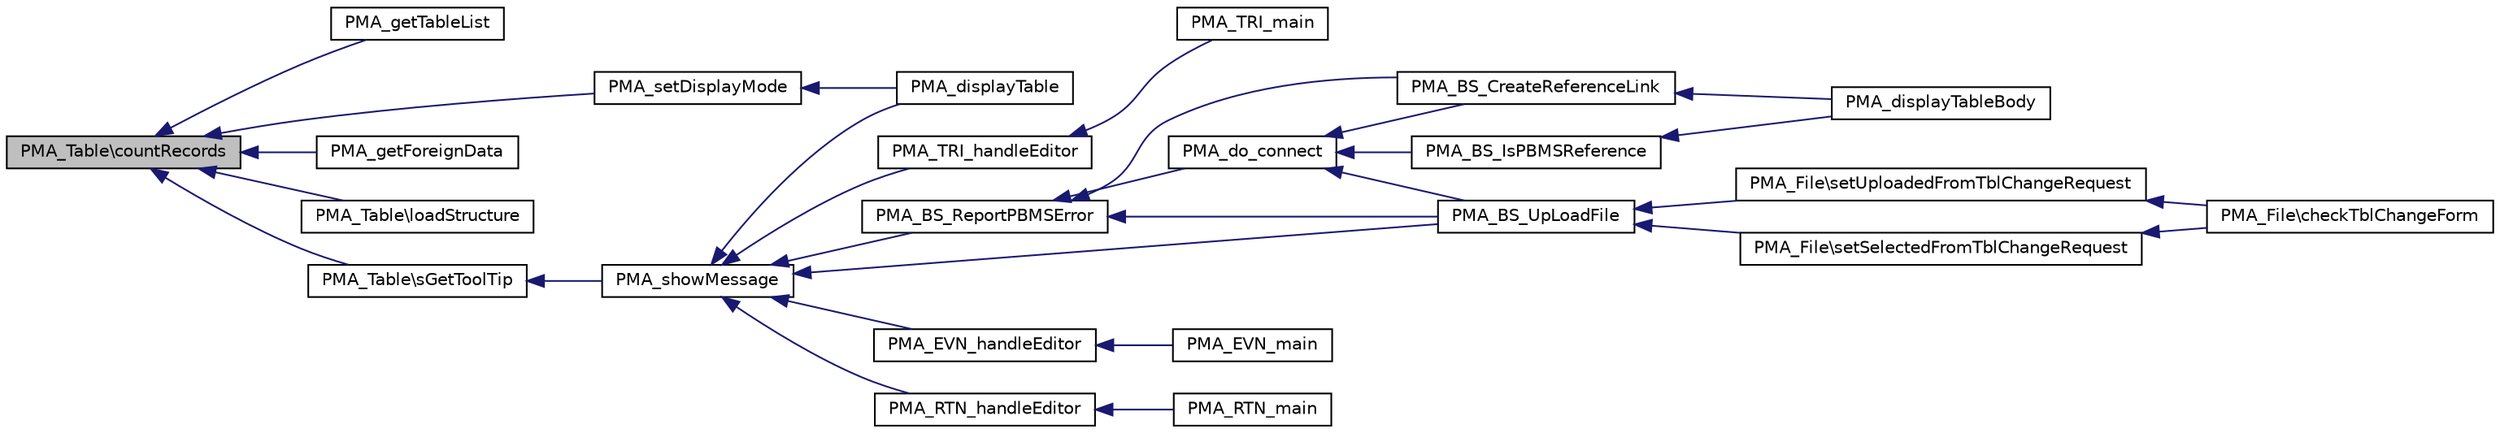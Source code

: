 digraph G
{
  edge [fontname="Helvetica",fontsize="10",labelfontname="Helvetica",labelfontsize="10"];
  node [fontname="Helvetica",fontsize="10",shape=record];
  rankdir="LR";
  Node1 [label="PMA_Table\\countRecords",height=0.2,width=0.4,color="black", fillcolor="grey75", style="filled" fontcolor="black"];
  Node1 -> Node2 [dir="back",color="midnightblue",fontsize="10",style="solid",fontname="Helvetica"];
  Node2 [label="PMA_getTableList",height=0.2,width=0.4,color="black", fillcolor="white", style="filled",URL="$common_8lib_8php.html#ac0805ae8cd571e76f6ecec5e74228767",tooltip="returns array with tables of given db with extended information and grouped"];
  Node1 -> Node3 [dir="back",color="midnightblue",fontsize="10",style="solid",fontname="Helvetica"];
  Node3 [label="PMA_setDisplayMode",height=0.2,width=0.4,color="black", fillcolor="white", style="filled",URL="$display__tbl_8lib_8php.html#a1d6c4bbc5354600cc41634d3dd8066b9",tooltip="Defines the display mode to use for the results of a SQL query."];
  Node3 -> Node4 [dir="back",color="midnightblue",fontsize="10",style="solid",fontname="Helvetica"];
  Node4 [label="PMA_displayTable",height=0.2,width=0.4,color="black", fillcolor="white", style="filled",URL="$display__tbl_8lib_8php.html#ab64d4328beb5bc6b0a62abfa39fb447a",tooltip="Displays a table of results returned by a SQL query."];
  Node1 -> Node5 [dir="back",color="midnightblue",fontsize="10",style="solid",fontname="Helvetica"];
  Node5 [label="PMA_getForeignData",height=0.2,width=0.4,color="black", fillcolor="white", style="filled",URL="$relation_8lib_8php.html#a3d88adc7fba312fe26b3ef82225a5fdd",tooltip="Gets foreign keys in preparation for a drop-down selector."];
  Node1 -> Node6 [dir="back",color="midnightblue",fontsize="10",style="solid",fontname="Helvetica"];
  Node6 [label="PMA_Table\\loadStructure",height=0.2,width=0.4,color="black", fillcolor="white", style="filled",URL="$classPMA__Table.html#a581ddd70154138ed8fac43318180f682",tooltip="loads structure data (this function is work in progress? not yet used)"];
  Node1 -> Node7 [dir="back",color="midnightblue",fontsize="10",style="solid",fontname="Helvetica"];
  Node7 [label="PMA_Table\\sGetToolTip",height=0.2,width=0.4,color="black", fillcolor="white", style="filled",URL="$classPMA__Table.html#a162e3cb99911afe8ac6fb7de1ac9c421"];
  Node7 -> Node8 [dir="back",color="midnightblue",fontsize="10",style="solid",fontname="Helvetica"];
  Node8 [label="PMA_showMessage",height=0.2,width=0.4,color="black", fillcolor="white", style="filled",URL="$common_8lib_8php.html#ac856542e67ea0192bc0fc7fd1fb21d09",tooltip="displays the message and the query usually the message is the result of the query executed..."];
  Node8 -> Node9 [dir="back",color="midnightblue",fontsize="10",style="solid",fontname="Helvetica"];
  Node9 [label="PMA_BS_ReportPBMSError",height=0.2,width=0.4,color="black", fillcolor="white", style="filled",URL="$blobstreaming_8lib_8php.html#afd189175fc3a153d7519dc5aae546d50",tooltip="Retrieves and shows PBMS error."];
  Node9 -> Node10 [dir="back",color="midnightblue",fontsize="10",style="solid",fontname="Helvetica"];
  Node10 [label="PMA_do_connect",height=0.2,width=0.4,color="black", fillcolor="white", style="filled",URL="$blobstreaming_8lib_8php.html#a3d8545d55406624bab0917251b4d0105",tooltip="Tries to connect to PBMS server."];
  Node10 -> Node11 [dir="back",color="midnightblue",fontsize="10",style="solid",fontname="Helvetica"];
  Node11 [label="PMA_BS_IsPBMSReference",height=0.2,width=0.4,color="black", fillcolor="white", style="filled",URL="$blobstreaming_8lib_8php.html#a273956962a60db84a31283ba7991c044",tooltip="Checks whether the BLOB reference looks valid."];
  Node11 -> Node12 [dir="back",color="midnightblue",fontsize="10",style="solid",fontname="Helvetica"];
  Node12 [label="PMA_displayTableBody",height=0.2,width=0.4,color="black", fillcolor="white", style="filled",URL="$display__tbl_8lib_8php.html#a584c8e9b54e86afef57d654e60a836ed",tooltip="Displays the body of the results table."];
  Node10 -> Node13 [dir="back",color="midnightblue",fontsize="10",style="solid",fontname="Helvetica"];
  Node13 [label="PMA_BS_CreateReferenceLink",height=0.2,width=0.4,color="black", fillcolor="white", style="filled",URL="$blobstreaming_8lib_8php.html#a87b824dda195c745386060c163ee0bd7"];
  Node13 -> Node12 [dir="back",color="midnightblue",fontsize="10",style="solid",fontname="Helvetica"];
  Node10 -> Node14 [dir="back",color="midnightblue",fontsize="10",style="solid",fontname="Helvetica"];
  Node14 [label="PMA_BS_UpLoadFile",height=0.2,width=0.4,color="black", fillcolor="white", style="filled",URL="$blobstreaming_8lib_8php.html#a987ba4328adf59f089fd1bdc7b04fd32"];
  Node14 -> Node15 [dir="back",color="midnightblue",fontsize="10",style="solid",fontname="Helvetica"];
  Node15 [label="PMA_File\\setUploadedFromTblChangeRequest",height=0.2,width=0.4,color="black", fillcolor="white", style="filled",URL="$classPMA__File.html#a0e92c0b98fa87bca745c52682126ec74",tooltip="public"];
  Node15 -> Node16 [dir="back",color="midnightblue",fontsize="10",style="solid",fontname="Helvetica"];
  Node16 [label="PMA_File\\checkTblChangeForm",height=0.2,width=0.4,color="black", fillcolor="white", style="filled",URL="$classPMA__File.html#a9727b5d6c1e931147b67b6572f59184d",tooltip="checks the superglobals provided if the tbl_change form is submitted and uses the submitted/selected ..."];
  Node14 -> Node17 [dir="back",color="midnightblue",fontsize="10",style="solid",fontname="Helvetica"];
  Node17 [label="PMA_File\\setSelectedFromTblChangeRequest",height=0.2,width=0.4,color="black", fillcolor="white", style="filled",URL="$classPMA__File.html#a5ffe67d6bb949eb4e76a2c6af550bc22",tooltip="sets the name if the file to the one selected in the tbl_change form"];
  Node17 -> Node16 [dir="back",color="midnightblue",fontsize="10",style="solid",fontname="Helvetica"];
  Node9 -> Node13 [dir="back",color="midnightblue",fontsize="10",style="solid",fontname="Helvetica"];
  Node9 -> Node14 [dir="back",color="midnightblue",fontsize="10",style="solid",fontname="Helvetica"];
  Node8 -> Node14 [dir="back",color="midnightblue",fontsize="10",style="solid",fontname="Helvetica"];
  Node8 -> Node4 [dir="back",color="midnightblue",fontsize="10",style="solid",fontname="Helvetica"];
  Node8 -> Node18 [dir="back",color="midnightblue",fontsize="10",style="solid",fontname="Helvetica"];
  Node18 [label="PMA_EVN_handleEditor",height=0.2,width=0.4,color="black", fillcolor="white", style="filled",URL="$rte__events_8lib_8php.html#a9eb0f568d20bcb34761a1862b658d094",tooltip="Handles editor requests for adding or editing an item."];
  Node18 -> Node19 [dir="back",color="midnightblue",fontsize="10",style="solid",fontname="Helvetica"];
  Node19 [label="PMA_EVN_main",height=0.2,width=0.4,color="black", fillcolor="white", style="filled",URL="$rte__events_8lib_8php.html#a32e646576e5c66cfc0172efe82baedd3",tooltip="Main function for the events functionality."];
  Node8 -> Node20 [dir="back",color="midnightblue",fontsize="10",style="solid",fontname="Helvetica"];
  Node20 [label="PMA_RTN_handleEditor",height=0.2,width=0.4,color="black", fillcolor="white", style="filled",URL="$rte__routines_8lib_8php.html#a5984f0f939595e2946293d251a03e095",tooltip="Handles editor requests for adding or editing an item."];
  Node20 -> Node21 [dir="back",color="midnightblue",fontsize="10",style="solid",fontname="Helvetica"];
  Node21 [label="PMA_RTN_main",height=0.2,width=0.4,color="black", fillcolor="white", style="filled",URL="$rte__routines_8lib_8php.html#a82a7cafa80bbc1f971939fd5ddc169fc",tooltip="Main function for the routines functionality."];
  Node8 -> Node22 [dir="back",color="midnightblue",fontsize="10",style="solid",fontname="Helvetica"];
  Node22 [label="PMA_TRI_handleEditor",height=0.2,width=0.4,color="black", fillcolor="white", style="filled",URL="$rte__triggers_8lib_8php.html#a1510d564284e1ac5013e2ce2a89a555a",tooltip="Handles editor requests for adding or editing an item."];
  Node22 -> Node23 [dir="back",color="midnightblue",fontsize="10",style="solid",fontname="Helvetica"];
  Node23 [label="PMA_TRI_main",height=0.2,width=0.4,color="black", fillcolor="white", style="filled",URL="$rte__triggers_8lib_8php.html#a9718500ed4111c7d22990addfe65b205",tooltip="Main function for the triggers functionality."];
}
